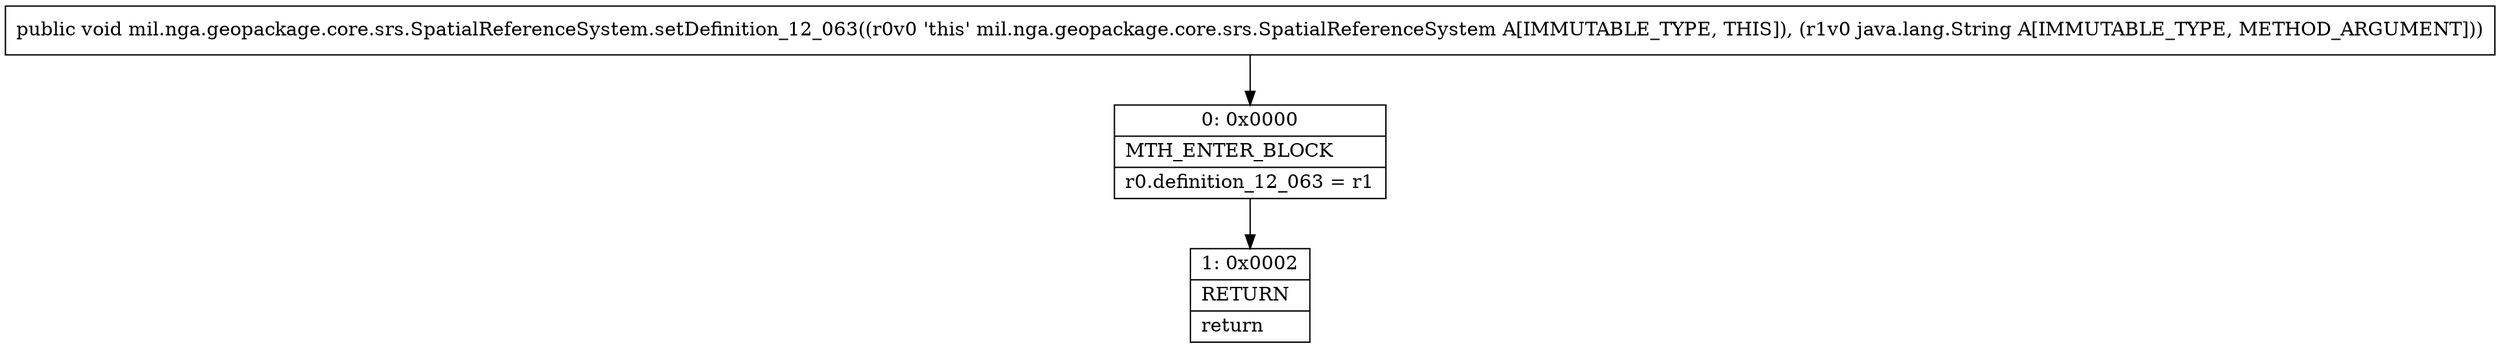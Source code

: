 digraph "CFG formil.nga.geopackage.core.srs.SpatialReferenceSystem.setDefinition_12_063(Ljava\/lang\/String;)V" {
Node_0 [shape=record,label="{0\:\ 0x0000|MTH_ENTER_BLOCK\l|r0.definition_12_063 = r1\l}"];
Node_1 [shape=record,label="{1\:\ 0x0002|RETURN\l|return\l}"];
MethodNode[shape=record,label="{public void mil.nga.geopackage.core.srs.SpatialReferenceSystem.setDefinition_12_063((r0v0 'this' mil.nga.geopackage.core.srs.SpatialReferenceSystem A[IMMUTABLE_TYPE, THIS]), (r1v0 java.lang.String A[IMMUTABLE_TYPE, METHOD_ARGUMENT])) }"];
MethodNode -> Node_0;
Node_0 -> Node_1;
}

